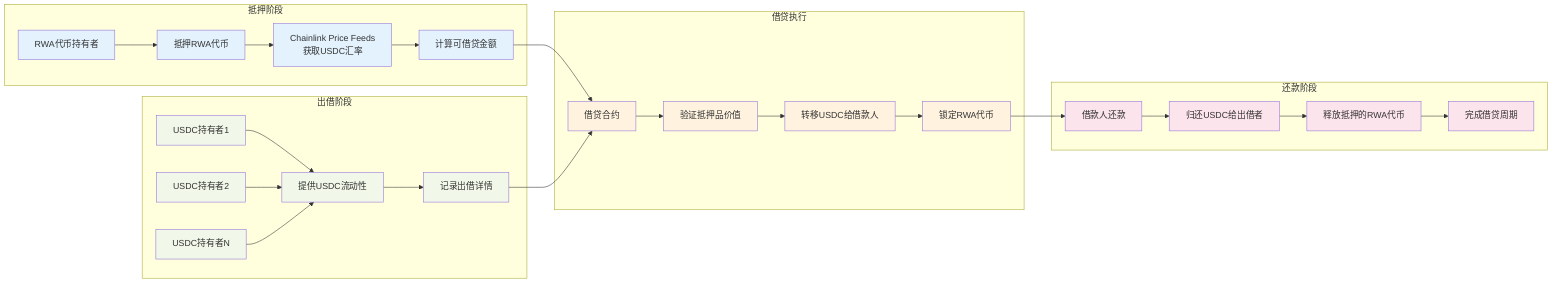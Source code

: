 graph LR
    subgraph "抵押阶段"
        A1[RWA代币持有者] --> A2[抵押RWA代币]
        A2 --> A3[Chainlink Price Feeds<br/>获取USDC汇率]
        A3 --> A4[计算可借贷金额]
    end
    
    subgraph "出借阶段"
        B1[USDC持有者1] --> B2[提供USDC流动性]
        B3[USDC持有者2] --> B2
        B4[USDC持有者N] --> B2
        B2 --> B5[记录出借详情]
    end
    
    subgraph "借贷执行"
        C1[借贷合约] --> C2[验证抵押品价值]
        C2 --> C3[转移USDC给借款人]
        C3 --> C4[锁定RWA代币]
    end
    
    subgraph "还款阶段"
        D1[借款人还款] --> D2[归还USDC给出借者]
        D2 --> D3[释放抵押的RWA代币]
        D3 --> D4[完成借贷周期]
    end
    
    A4 --> C1
    B5 --> C1
    C4 --> D1
    
    %% 样式
    classDef collateral fill:#e3f2fd
    classDef lending fill:#f1f8e9
    classDef execution fill:#fff3e0
    classDef repayment fill:#fce4ec
    
    class A1,A2,A3,A4 collateral
    class B1,B2,B3,B4,B5 lending
    class C1,C2,C3,C4 execution
    class D1,D2,D3,D4 repayment